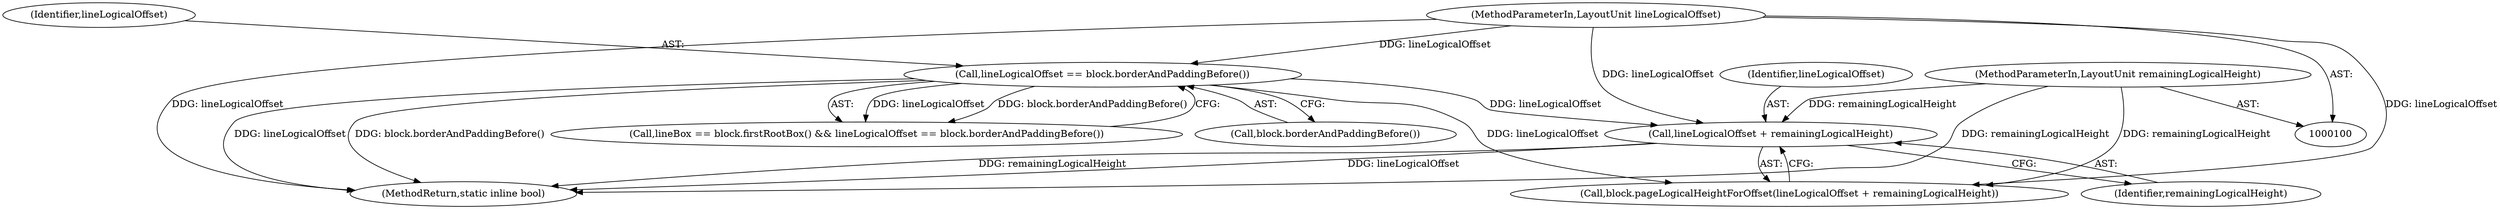 digraph "0_Chrome_ce70785c73a2b7cf2b34de0d8439ca31929b4743_0@API" {
"1000154" [label="(Call,lineLogicalOffset + remainingLogicalHeight)"];
"1000128" [label="(Call,lineLogicalOffset == block.borderAndPaddingBefore())"];
"1000103" [label="(MethodParameterIn,LayoutUnit lineLogicalOffset)"];
"1000105" [label="(MethodParameterIn,LayoutUnit remainingLogicalHeight)"];
"1000155" [label="(Identifier,lineLogicalOffset)"];
"1000154" [label="(Call,lineLogicalOffset + remainingLogicalHeight)"];
"1000168" [label="(MethodReturn,static inline bool)"];
"1000128" [label="(Call,lineLogicalOffset == block.borderAndPaddingBefore())"];
"1000156" [label="(Identifier,remainingLogicalHeight)"];
"1000105" [label="(MethodParameterIn,LayoutUnit remainingLogicalHeight)"];
"1000153" [label="(Call,block.pageLogicalHeightForOffset(lineLogicalOffset + remainingLogicalHeight))"];
"1000103" [label="(MethodParameterIn,LayoutUnit lineLogicalOffset)"];
"1000130" [label="(Call,block.borderAndPaddingBefore())"];
"1000124" [label="(Call,lineBox == block.firstRootBox() && lineLogicalOffset == block.borderAndPaddingBefore())"];
"1000129" [label="(Identifier,lineLogicalOffset)"];
"1000154" -> "1000153"  [label="AST: "];
"1000154" -> "1000156"  [label="CFG: "];
"1000155" -> "1000154"  [label="AST: "];
"1000156" -> "1000154"  [label="AST: "];
"1000153" -> "1000154"  [label="CFG: "];
"1000154" -> "1000168"  [label="DDG: lineLogicalOffset"];
"1000154" -> "1000168"  [label="DDG: remainingLogicalHeight"];
"1000128" -> "1000154"  [label="DDG: lineLogicalOffset"];
"1000103" -> "1000154"  [label="DDG: lineLogicalOffset"];
"1000105" -> "1000154"  [label="DDG: remainingLogicalHeight"];
"1000128" -> "1000124"  [label="AST: "];
"1000128" -> "1000130"  [label="CFG: "];
"1000129" -> "1000128"  [label="AST: "];
"1000130" -> "1000128"  [label="AST: "];
"1000124" -> "1000128"  [label="CFG: "];
"1000128" -> "1000168"  [label="DDG: block.borderAndPaddingBefore()"];
"1000128" -> "1000168"  [label="DDG: lineLogicalOffset"];
"1000128" -> "1000124"  [label="DDG: lineLogicalOffset"];
"1000128" -> "1000124"  [label="DDG: block.borderAndPaddingBefore()"];
"1000103" -> "1000128"  [label="DDG: lineLogicalOffset"];
"1000128" -> "1000153"  [label="DDG: lineLogicalOffset"];
"1000103" -> "1000100"  [label="AST: "];
"1000103" -> "1000168"  [label="DDG: lineLogicalOffset"];
"1000103" -> "1000153"  [label="DDG: lineLogicalOffset"];
"1000105" -> "1000100"  [label="AST: "];
"1000105" -> "1000168"  [label="DDG: remainingLogicalHeight"];
"1000105" -> "1000153"  [label="DDG: remainingLogicalHeight"];
}
